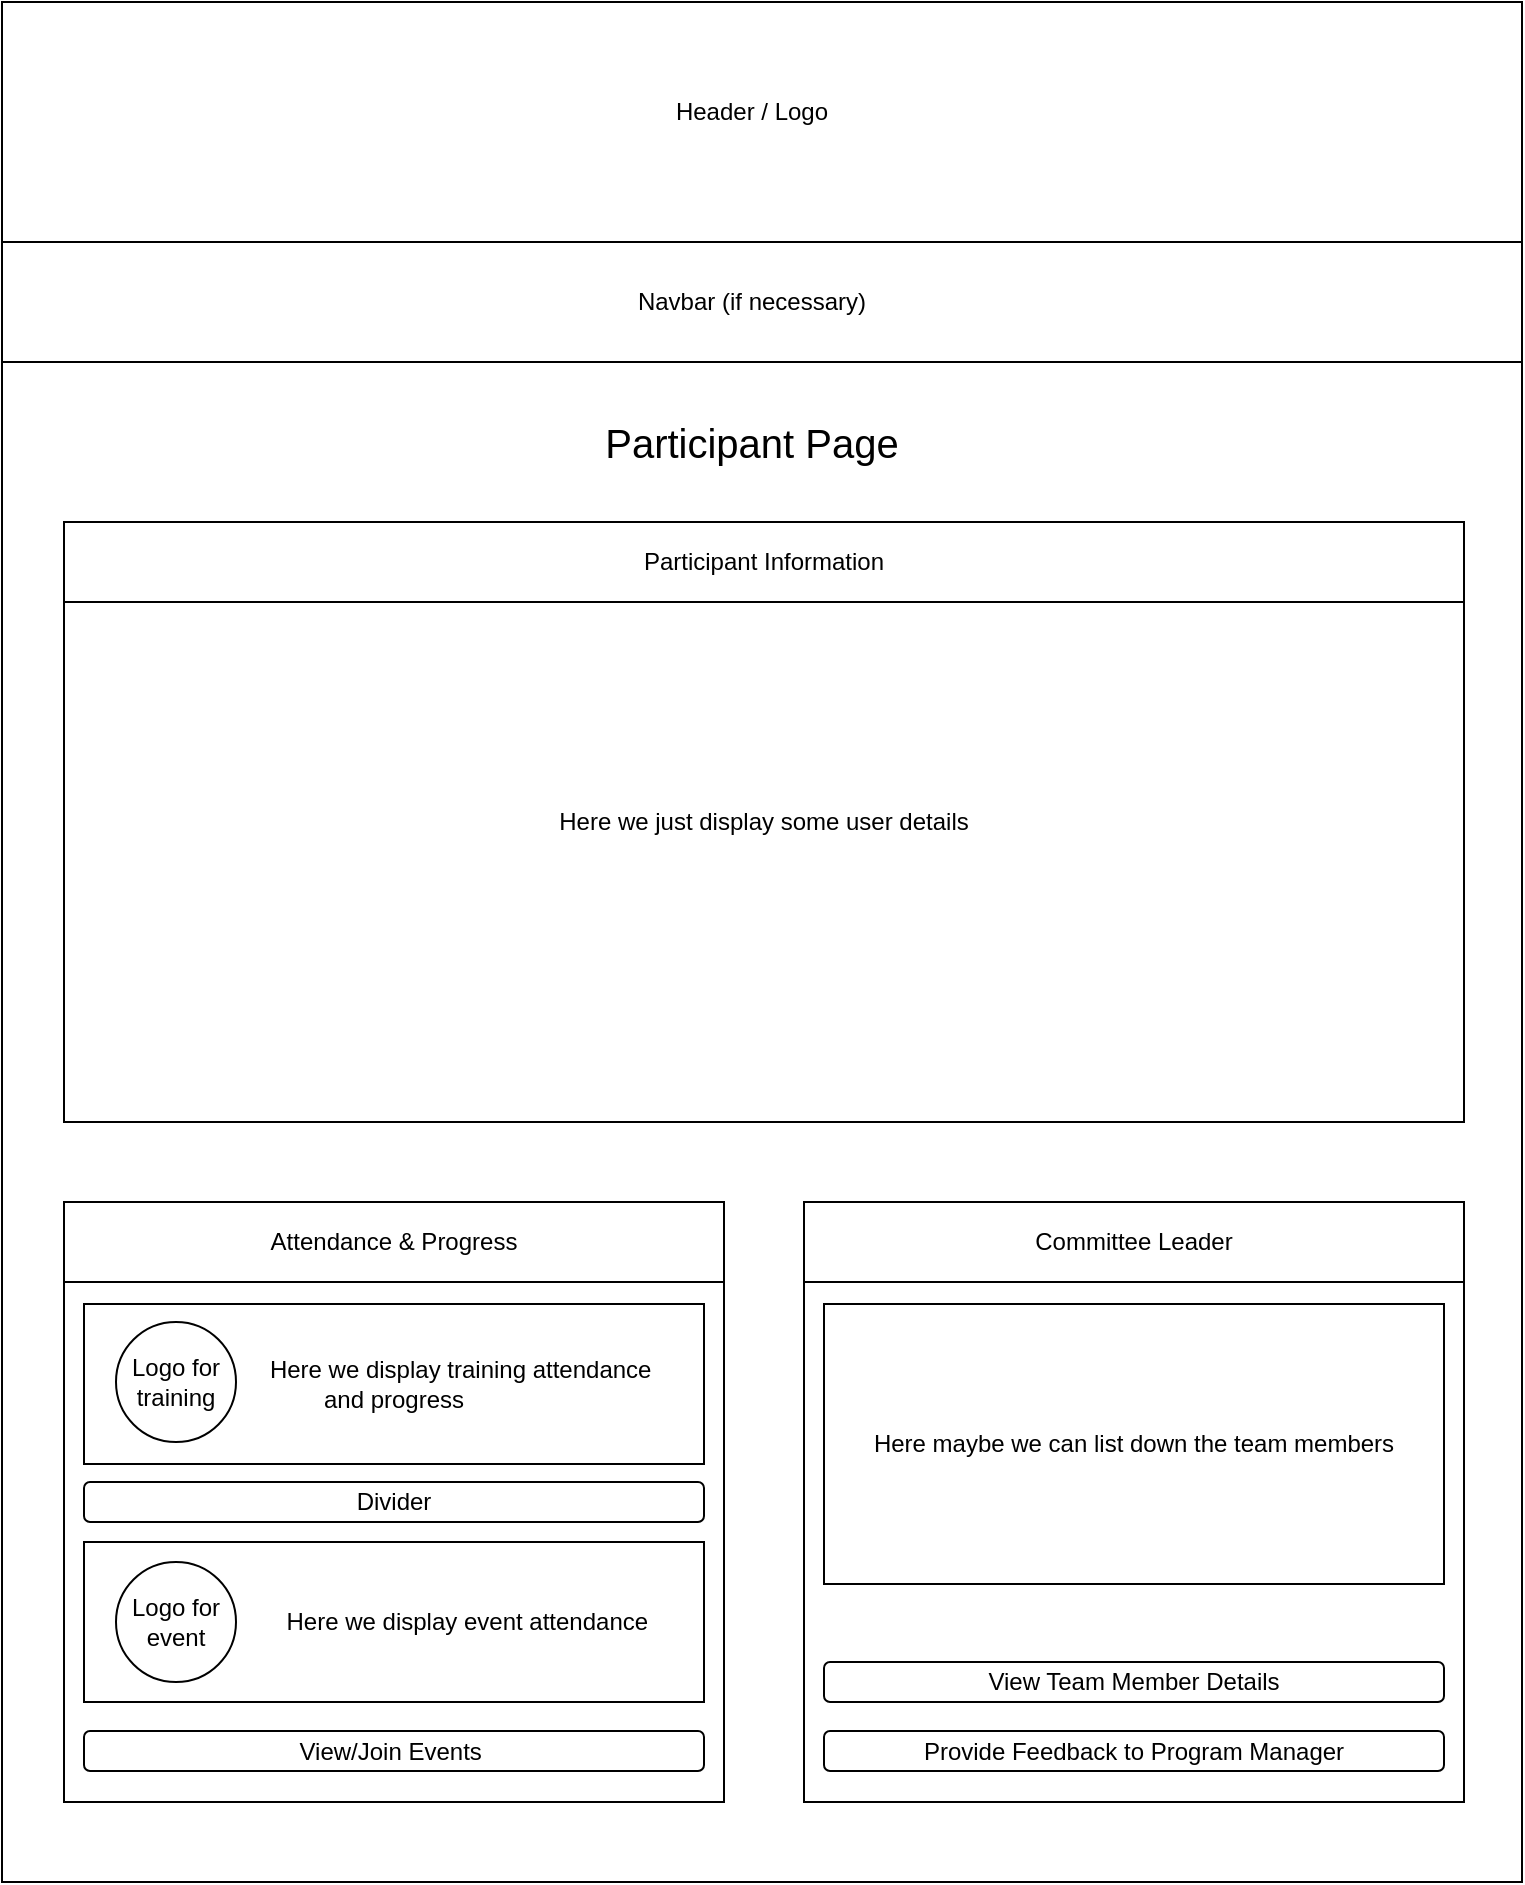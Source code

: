 <mxfile version="13.8.1" type="device" pages="4"><diagram id="6-L5gkRBHpXUwkp8zdeU" name="P&amp;CL"><mxGraphModel dx="865" dy="457" grid="1" gridSize="10" guides="1" tooltips="1" connect="1" arrows="1" fold="1" page="1" pageScale="1" pageWidth="827" pageHeight="1169" math="0" shadow="0"><root><mxCell id="0"/><mxCell id="1" parent="0"/><mxCell id="sf1je8OrrIXCoxaU05Sw-1" value="" style="rounded=0;whiteSpace=wrap;html=1;" vertex="1" parent="1"><mxGeometry x="39" y="40" width="760" height="940" as="geometry"/></mxCell><mxCell id="sf1je8OrrIXCoxaU05Sw-2" value="" style="rounded=0;whiteSpace=wrap;html=1;" vertex="1" parent="1"><mxGeometry x="39" y="160" width="760" height="60" as="geometry"/></mxCell><mxCell id="wRF7YNaYCswyuyDOWKDA-1" value="Header / Logo" style="text;html=1;strokeColor=none;fillColor=none;align=center;verticalAlign=middle;whiteSpace=wrap;rounded=0;" vertex="1" parent="1"><mxGeometry x="346" y="70" width="136" height="50" as="geometry"/></mxCell><mxCell id="wRF7YNaYCswyuyDOWKDA-2" value="Navbar (if necessary)" style="text;html=1;strokeColor=none;fillColor=none;align=center;verticalAlign=middle;whiteSpace=wrap;rounded=0;" vertex="1" parent="1"><mxGeometry x="326" y="180" width="176" height="20" as="geometry"/></mxCell><mxCell id="wRF7YNaYCswyuyDOWKDA-3" value="&lt;font style=&quot;font-size: 20px&quot;&gt;Participant Page&lt;br&gt;&lt;/font&gt;" style="text;html=1;strokeColor=none;fillColor=none;align=center;verticalAlign=middle;whiteSpace=wrap;rounded=0;" vertex="1" parent="1"><mxGeometry x="302" y="230" width="224" height="60" as="geometry"/></mxCell><mxCell id="wRF7YNaYCswyuyDOWKDA-4" value="Here we just display some user details" style="rounded=0;whiteSpace=wrap;html=1;" vertex="1" parent="1"><mxGeometry x="70" y="300" width="700" height="300" as="geometry"/></mxCell><mxCell id="wRF7YNaYCswyuyDOWKDA-5" value="" style="rounded=0;whiteSpace=wrap;html=1;" vertex="1" parent="1"><mxGeometry x="70" y="640" width="330" height="300" as="geometry"/></mxCell><mxCell id="wRF7YNaYCswyuyDOWKDA-6" value="Participant Information" style="rounded=0;whiteSpace=wrap;html=1;" vertex="1" parent="1"><mxGeometry x="70" y="300" width="700" height="40" as="geometry"/></mxCell><mxCell id="wRF7YNaYCswyuyDOWKDA-7" value="Attendance &amp;amp; Progress" style="rounded=0;whiteSpace=wrap;html=1;" vertex="1" parent="1"><mxGeometry x="70" y="640" width="330" height="40" as="geometry"/></mxCell><mxCell id="wRF7YNaYCswyuyDOWKDA-8" value="&amp;nbsp; &amp;nbsp; &amp;nbsp; &amp;nbsp; &amp;nbsp; &amp;nbsp; &amp;nbsp; &amp;nbsp; &amp;nbsp; &amp;nbsp; Here we display training attendance&lt;br&gt;and progress" style="rounded=0;whiteSpace=wrap;html=1;" vertex="1" parent="1"><mxGeometry x="80" y="691" width="310" height="80" as="geometry"/></mxCell><mxCell id="wRF7YNaYCswyuyDOWKDA-9" value="&amp;nbsp; &amp;nbsp; &amp;nbsp; &amp;nbsp; &amp;nbsp; &amp;nbsp; &amp;nbsp; &amp;nbsp; &amp;nbsp; &amp;nbsp; &amp;nbsp; Here we display event attendance" style="rounded=0;whiteSpace=wrap;html=1;" vertex="1" parent="1"><mxGeometry x="80" y="810" width="310" height="80" as="geometry"/></mxCell><mxCell id="wRF7YNaYCswyuyDOWKDA-10" value="Divider" style="rounded=1;whiteSpace=wrap;html=1;" vertex="1" parent="1"><mxGeometry x="80" y="780" width="310" height="20" as="geometry"/></mxCell><mxCell id="wRF7YNaYCswyuyDOWKDA-11" value="View/Join Events&amp;nbsp;" style="rounded=1;whiteSpace=wrap;html=1;" vertex="1" parent="1"><mxGeometry x="80" y="904.5" width="310" height="20" as="geometry"/></mxCell><mxCell id="wRF7YNaYCswyuyDOWKDA-12" value="Logo for training" style="ellipse;whiteSpace=wrap;html=1;aspect=fixed;" vertex="1" parent="1"><mxGeometry x="96" y="700" width="60" height="60" as="geometry"/></mxCell><mxCell id="wRF7YNaYCswyuyDOWKDA-13" value="Logo for event" style="ellipse;whiteSpace=wrap;html=1;aspect=fixed;" vertex="1" parent="1"><mxGeometry x="96" y="820" width="60" height="60" as="geometry"/></mxCell><mxCell id="wRF7YNaYCswyuyDOWKDA-26" value="" style="rounded=0;whiteSpace=wrap;html=1;" vertex="1" parent="1"><mxGeometry x="440" y="640" width="330" height="300" as="geometry"/></mxCell><mxCell id="wRF7YNaYCswyuyDOWKDA-27" value="Committee Leader" style="rounded=0;whiteSpace=wrap;html=1;" vertex="1" parent="1"><mxGeometry x="440" y="640" width="330" height="40" as="geometry"/></mxCell><mxCell id="wRF7YNaYCswyuyDOWKDA-34" value="Here maybe we can list down the team members" style="rounded=0;whiteSpace=wrap;html=1;" vertex="1" parent="1"><mxGeometry x="450" y="691" width="310" height="140" as="geometry"/></mxCell><mxCell id="wRF7YNaYCswyuyDOWKDA-35" value="Provide Feedback to Program Manager" style="rounded=1;whiteSpace=wrap;html=1;" vertex="1" parent="1"><mxGeometry x="450" y="904.5" width="310" height="20" as="geometry"/></mxCell><mxCell id="wjq65QkdTFqthonr6JKq-1" value="View Team Member Details" style="rounded=1;whiteSpace=wrap;html=1;" vertex="1" parent="1"><mxGeometry x="450" y="870" width="310" height="20" as="geometry"/></mxCell></root></mxGraphModel></diagram><diagram id="JwysF1aGLiSc0uvNx13Z" name="PM (main view)"><mxGraphModel dx="1038" dy="548" grid="1" gridSize="10" guides="1" tooltips="1" connect="1" arrows="1" fold="1" page="1" pageScale="1" pageWidth="827" pageHeight="1169" math="0" shadow="0"><root><mxCell id="rHS4IG7OglBADSJ02y-m-0"/><mxCell id="rHS4IG7OglBADSJ02y-m-1" parent="rHS4IG7OglBADSJ02y-m-0"/><mxCell id="ljwl6x5NfRJc1K4GNW4l-0" value="" style="rounded=0;whiteSpace=wrap;html=1;" vertex="1" parent="rHS4IG7OglBADSJ02y-m-1"><mxGeometry x="40" y="40" width="760" height="560" as="geometry"/></mxCell><mxCell id="ljwl6x5NfRJc1K4GNW4l-1" value="" style="rounded=0;whiteSpace=wrap;html=1;" vertex="1" parent="rHS4IG7OglBADSJ02y-m-1"><mxGeometry x="40" y="160" width="760" height="60" as="geometry"/></mxCell><mxCell id="ljwl6x5NfRJc1K4GNW4l-2" value="Header / Logo" style="text;html=1;strokeColor=none;fillColor=none;align=center;verticalAlign=middle;whiteSpace=wrap;rounded=0;" vertex="1" parent="rHS4IG7OglBADSJ02y-m-1"><mxGeometry x="346" y="70" width="136" height="50" as="geometry"/></mxCell><mxCell id="ljwl6x5NfRJc1K4GNW4l-3" value="Navbar (If necessary)" style="text;html=1;strokeColor=none;fillColor=none;align=center;verticalAlign=middle;whiteSpace=wrap;rounded=0;" vertex="1" parent="rHS4IG7OglBADSJ02y-m-1"><mxGeometry x="352" y="180" width="136" height="20" as="geometry"/></mxCell><mxCell id="ljwl6x5NfRJc1K4GNW4l-4" value="&lt;font style=&quot;font-size: 20px&quot;&gt;Program Manager Page (main)&lt;br&gt;&lt;/font&gt;" style="text;html=1;strokeColor=none;fillColor=none;align=center;verticalAlign=middle;whiteSpace=wrap;rounded=0;" vertex="1" parent="rHS4IG7OglBADSJ02y-m-1"><mxGeometry x="230" y="230" width="368" height="60" as="geometry"/></mxCell><mxCell id="ljwl6x5NfRJc1K4GNW4l-22" value="View Participants" style="rounded=1;whiteSpace=wrap;html=1;" vertex="1" parent="rHS4IG7OglBADSJ02y-m-1"><mxGeometry x="70" y="500" width="330" height="60" as="geometry"/></mxCell><mxCell id="KcZyaQEAMTBEXK2vr7Gd-0" value="if necessary" style="rounded=0;whiteSpace=wrap;html=1;" vertex="1" parent="rHS4IG7OglBADSJ02y-m-1"><mxGeometry x="70" y="290" width="700" height="180" as="geometry"/></mxCell><mxCell id="KcZyaQEAMTBEXK2vr7Gd-1" value="Program Manager Details" style="rounded=0;whiteSpace=wrap;html=1;" vertex="1" parent="rHS4IG7OglBADSJ02y-m-1"><mxGeometry x="70" y="290" width="700" height="40" as="geometry"/></mxCell><mxCell id="KcZyaQEAMTBEXK2vr7Gd-5" value="Edit Training &amp;amp; Events" style="rounded=1;whiteSpace=wrap;html=1;" vertex="1" parent="rHS4IG7OglBADSJ02y-m-1"><mxGeometry x="440" y="500" width="330" height="60" as="geometry"/></mxCell></root></mxGraphModel></diagram><diagram id="FP_7EPAumTtSj5DEFbl-" name="PM (View Participant)"><mxGraphModel dx="1038" dy="548" grid="1" gridSize="10" guides="1" tooltips="1" connect="1" arrows="1" fold="1" page="1" pageScale="1" pageWidth="827" pageHeight="1169" math="0" shadow="0"><root><mxCell id="efv-4qdtXsHLa6FNJU-M-0"/><mxCell id="efv-4qdtXsHLa6FNJU-M-1" parent="efv-4qdtXsHLa6FNJU-M-0"/><mxCell id="PjAe7mxegg2f2_1GoGJK-0" value="" style="rounded=0;whiteSpace=wrap;html=1;" vertex="1" parent="efv-4qdtXsHLa6FNJU-M-1"><mxGeometry x="40" y="40" width="760" height="680" as="geometry"/></mxCell><mxCell id="PjAe7mxegg2f2_1GoGJK-1" value="" style="rounded=0;whiteSpace=wrap;html=1;" vertex="1" parent="efv-4qdtXsHLa6FNJU-M-1"><mxGeometry x="40" y="160" width="760" height="60" as="geometry"/></mxCell><mxCell id="w0XieddF2yr6fhZK-r96-0" value="Header / Logo" style="text;html=1;strokeColor=none;fillColor=none;align=center;verticalAlign=middle;whiteSpace=wrap;rounded=0;" vertex="1" parent="efv-4qdtXsHLa6FNJU-M-1"><mxGeometry x="346" y="70" width="136" height="50" as="geometry"/></mxCell><mxCell id="JzXS-pwuba8WbQA4nWHg-0" value="Navbar (If necessary)" style="text;html=1;strokeColor=none;fillColor=none;align=center;verticalAlign=middle;whiteSpace=wrap;rounded=0;" vertex="1" parent="efv-4qdtXsHLa6FNJU-M-1"><mxGeometry x="352" y="180" width="136" height="20" as="geometry"/></mxCell><mxCell id="wekig_HWovkIwZG6S21x-0" value="&lt;font style=&quot;font-size: 20px&quot;&gt;Program Manager Page (when viewing participant)&lt;br&gt;&lt;/font&gt;" style="text;html=1;strokeColor=none;fillColor=none;align=center;verticalAlign=middle;whiteSpace=wrap;rounded=0;" vertex="1" parent="efv-4qdtXsHLa6FNJU-M-1"><mxGeometry x="230" y="230" width="368" height="60" as="geometry"/></mxCell><mxCell id="W9jyScqWSoXT9dqacfmS-0" value="" style="rounded=0;whiteSpace=wrap;html=1;" vertex="1" parent="efv-4qdtXsHLa6FNJU-M-1"><mxGeometry x="70" y="310" width="330" height="290" as="geometry"/></mxCell><mxCell id="W9jyScqWSoXT9dqacfmS-1" value="Attendance" style="rounded=0;whiteSpace=wrap;html=1;" vertex="1" parent="efv-4qdtXsHLa6FNJU-M-1"><mxGeometry x="70" y="310" width="330" height="40" as="geometry"/></mxCell><mxCell id="xQmQ9dXf__PA1VyX5FOF-0" value="&amp;nbsp; &amp;nbsp; &amp;nbsp; &amp;nbsp; &amp;nbsp; &amp;nbsp; &amp;nbsp; &amp;nbsp; &amp;nbsp; &amp;nbsp; Here we display training attendance&lt;br&gt;" style="rounded=0;whiteSpace=wrap;html=1;" vertex="1" parent="efv-4qdtXsHLa6FNJU-M-1"><mxGeometry x="80" y="360" width="310" height="80" as="geometry"/></mxCell><mxCell id="xQmQ9dXf__PA1VyX5FOF-1" value="Logo for training" style="ellipse;whiteSpace=wrap;html=1;aspect=fixed;" vertex="1" parent="efv-4qdtXsHLa6FNJU-M-1"><mxGeometry x="96" y="369" width="60" height="60" as="geometry"/></mxCell><mxCell id="XKhufUB7b4B002zIeXC5-2" value="Edit" style="rounded=1;whiteSpace=wrap;html=1;" vertex="1" parent="efv-4qdtXsHLa6FNJU-M-1"><mxGeometry x="270" y="450" width="120" height="20" as="geometry"/></mxCell><mxCell id="XKhufUB7b4B002zIeXC5-3" value="Edit" style="rounded=1;whiteSpace=wrap;html=1;" vertex="1" parent="efv-4qdtXsHLa6FNJU-M-1"><mxGeometry x="270" y="570" width="120" height="20" as="geometry"/></mxCell><mxCell id="CNez-OErz4ffAuV8-OEP-0" value="&amp;nbsp; &amp;nbsp; &amp;nbsp; &amp;nbsp; &amp;nbsp; &amp;nbsp; &amp;nbsp; &amp;nbsp; &amp;nbsp; &amp;nbsp; &amp;nbsp; Here we display event attendance" style="rounded=0;whiteSpace=wrap;html=1;" vertex="1" parent="efv-4qdtXsHLa6FNJU-M-1"><mxGeometry x="80" y="480" width="310" height="80" as="geometry"/></mxCell><mxCell id="CNez-OErz4ffAuV8-OEP-1" value="Logo for event" style="ellipse;whiteSpace=wrap;html=1;aspect=fixed;" vertex="1" parent="efv-4qdtXsHLa6FNJU-M-1"><mxGeometry x="96" y="490" width="60" height="60" as="geometry"/></mxCell><mxCell id="CNez-OErz4ffAuV8-OEP-2" value="" style="rounded=0;whiteSpace=wrap;html=1;" vertex="1" parent="efv-4qdtXsHLa6FNJU-M-1"><mxGeometry x="440" y="310" width="330" height="290" as="geometry"/></mxCell><mxCell id="CNez-OErz4ffAuV8-OEP-3" value="Training Progress" style="rounded=0;whiteSpace=wrap;html=1;" vertex="1" parent="efv-4qdtXsHLa6FNJU-M-1"><mxGeometry x="440" y="310" width="330" height="40" as="geometry"/></mxCell><mxCell id="CNez-OErz4ffAuV8-OEP-4" value="Display progress (No. of training)" style="rounded=0;whiteSpace=wrap;html=1;" vertex="1" parent="efv-4qdtXsHLa6FNJU-M-1"><mxGeometry x="450" y="360" width="310" height="80" as="geometry"/></mxCell><mxCell id="CNez-OErz4ffAuV8-OEP-7" value="Edit" style="rounded=1;whiteSpace=wrap;html=1;" vertex="1" parent="efv-4qdtXsHLa6FNJU-M-1"><mxGeometry x="640" y="450" width="120" height="20" as="geometry"/></mxCell><mxCell id="CNez-OErz4ffAuV8-OEP-11" value="Display level of engagement" style="rounded=0;whiteSpace=wrap;html=1;" vertex="1" parent="efv-4qdtXsHLa6FNJU-M-1"><mxGeometry x="66" y="620" width="704" height="70" as="geometry"/></mxCell></root></mxGraphModel></diagram><diagram id="vmzTrekkePd7yFLD_sEU" name="TeamView"><mxGraphModel dx="1221" dy="645" grid="1" gridSize="10" guides="1" tooltips="1" connect="1" arrows="1" fold="1" page="1" pageScale="1" pageWidth="827" pageHeight="1169" math="0" shadow="0"><root><mxCell id="sD8r2yq41eeZAPBhk0kB-0"/><mxCell id="sD8r2yq41eeZAPBhk0kB-1" parent="sD8r2yq41eeZAPBhk0kB-0"/><mxCell id="5r6I-1g9bmx2lnasqe7i-0" value="" style="rounded=0;whiteSpace=wrap;html=1;" vertex="1" parent="sD8r2yq41eeZAPBhk0kB-1"><mxGeometry x="40" y="40" width="760" height="920" as="geometry"/></mxCell><mxCell id="5r6I-1g9bmx2lnasqe7i-1" value="" style="rounded=0;whiteSpace=wrap;html=1;" vertex="1" parent="sD8r2yq41eeZAPBhk0kB-1"><mxGeometry x="40" y="160" width="760" height="60" as="geometry"/></mxCell><mxCell id="5r6I-1g9bmx2lnasqe7i-2" value="Header / Logo" style="text;html=1;strokeColor=none;fillColor=none;align=center;verticalAlign=middle;whiteSpace=wrap;rounded=0;" vertex="1" parent="sD8r2yq41eeZAPBhk0kB-1"><mxGeometry x="346" y="70" width="136" height="50" as="geometry"/></mxCell><mxCell id="5r6I-1g9bmx2lnasqe7i-3" value="Navbar (If necessary)" style="text;html=1;strokeColor=none;fillColor=none;align=center;verticalAlign=middle;whiteSpace=wrap;rounded=0;" vertex="1" parent="sD8r2yq41eeZAPBhk0kB-1"><mxGeometry x="311" y="180" width="206" height="20" as="geometry"/></mxCell><mxCell id="5r6I-1g9bmx2lnasqe7i-4" value="&lt;font style=&quot;font-size: 20px&quot;&gt;Team Members&lt;br&gt;&lt;/font&gt;" style="text;html=1;strokeColor=none;fillColor=none;align=center;verticalAlign=middle;whiteSpace=wrap;rounded=0;" vertex="1" parent="sD8r2yq41eeZAPBhk0kB-1"><mxGeometry x="302" y="230" width="224" height="60" as="geometry"/></mxCell><mxCell id="VV1Rn_3dvqlqXqtft0fM-0" value="" style="rounded=0;whiteSpace=wrap;html=1;" vertex="1" parent="sD8r2yq41eeZAPBhk0kB-1"><mxGeometry x="60" y="290" width="330" height="290" as="geometry"/></mxCell><mxCell id="VV1Rn_3dvqlqXqtft0fM-1" value="Team Member Name" style="rounded=0;whiteSpace=wrap;html=1;" vertex="1" parent="sD8r2yq41eeZAPBhk0kB-1"><mxGeometry x="60" y="290" width="330" height="40" as="geometry"/></mxCell><mxCell id="VV1Rn_3dvqlqXqtft0fM-2" value="&amp;nbsp; &amp;nbsp; &amp;nbsp; &amp;nbsp; &amp;nbsp; &amp;nbsp; &amp;nbsp; &amp;nbsp; &amp;nbsp; &amp;nbsp; Here we display training attendance&lt;br&gt;and progress" style="rounded=0;whiteSpace=wrap;html=1;" vertex="1" parent="sD8r2yq41eeZAPBhk0kB-1"><mxGeometry x="70" y="370" width="310" height="80" as="geometry"/></mxCell><mxCell id="VV1Rn_3dvqlqXqtft0fM-3" value="&amp;nbsp; &amp;nbsp; &amp;nbsp; &amp;nbsp; &amp;nbsp; &amp;nbsp; &amp;nbsp; &amp;nbsp; &amp;nbsp; &amp;nbsp; &amp;nbsp; Here we display event attendance" style="rounded=0;whiteSpace=wrap;html=1;" vertex="1" parent="sD8r2yq41eeZAPBhk0kB-1"><mxGeometry x="70" y="490" width="310" height="80" as="geometry"/></mxCell><mxCell id="VV1Rn_3dvqlqXqtft0fM-6" value="Logo for training" style="ellipse;whiteSpace=wrap;html=1;aspect=fixed;" vertex="1" parent="sD8r2yq41eeZAPBhk0kB-1"><mxGeometry x="86" y="380" width="60" height="60" as="geometry"/></mxCell><mxCell id="VV1Rn_3dvqlqXqtft0fM-7" value="Logo for event" style="ellipse;whiteSpace=wrap;html=1;aspect=fixed;" vertex="1" parent="sD8r2yq41eeZAPBhk0kB-1"><mxGeometry x="86" y="500" width="60" height="60" as="geometry"/></mxCell><mxCell id="gshgzbOM3z7tl6_cUiNc-0" value="Training" style="text;html=1;strokeColor=none;fillColor=none;align=center;verticalAlign=middle;whiteSpace=wrap;rounded=0;" vertex="1" parent="sD8r2yq41eeZAPBhk0kB-1"><mxGeometry x="70" y="340" width="70" height="20" as="geometry"/></mxCell><mxCell id="gshgzbOM3z7tl6_cUiNc-1" value="Events" style="text;html=1;strokeColor=none;fillColor=none;align=center;verticalAlign=middle;whiteSpace=wrap;rounded=0;" vertex="1" parent="sD8r2yq41eeZAPBhk0kB-1"><mxGeometry x="76" y="460" width="70" height="20" as="geometry"/></mxCell><mxCell id="gshgzbOM3z7tl6_cUiNc-2" value="" style="rounded=0;whiteSpace=wrap;html=1;" vertex="1" parent="sD8r2yq41eeZAPBhk0kB-1"><mxGeometry x="450" y="290" width="330" height="290" as="geometry"/></mxCell><mxCell id="gshgzbOM3z7tl6_cUiNc-3" value="Team Member Name" style="rounded=0;whiteSpace=wrap;html=1;" vertex="1" parent="sD8r2yq41eeZAPBhk0kB-1"><mxGeometry x="450" y="290" width="330" height="40" as="geometry"/></mxCell><mxCell id="gshgzbOM3z7tl6_cUiNc-4" value="&amp;nbsp; &amp;nbsp; &amp;nbsp; &amp;nbsp; &amp;nbsp; &amp;nbsp; &amp;nbsp; &amp;nbsp; &amp;nbsp; &amp;nbsp; Here we display training attendance&lt;br&gt;and progress" style="rounded=0;whiteSpace=wrap;html=1;" vertex="1" parent="sD8r2yq41eeZAPBhk0kB-1"><mxGeometry x="460" y="370" width="310" height="80" as="geometry"/></mxCell><mxCell id="gshgzbOM3z7tl6_cUiNc-5" value="&amp;nbsp; &amp;nbsp; &amp;nbsp; &amp;nbsp; &amp;nbsp; &amp;nbsp; &amp;nbsp; &amp;nbsp; &amp;nbsp; &amp;nbsp; &amp;nbsp; Here we display event attendance" style="rounded=0;whiteSpace=wrap;html=1;" vertex="1" parent="sD8r2yq41eeZAPBhk0kB-1"><mxGeometry x="460" y="490" width="310" height="80" as="geometry"/></mxCell><mxCell id="gshgzbOM3z7tl6_cUiNc-6" value="Logo for training" style="ellipse;whiteSpace=wrap;html=1;aspect=fixed;" vertex="1" parent="sD8r2yq41eeZAPBhk0kB-1"><mxGeometry x="476" y="380" width="60" height="60" as="geometry"/></mxCell><mxCell id="gshgzbOM3z7tl6_cUiNc-7" value="Logo for event" style="ellipse;whiteSpace=wrap;html=1;aspect=fixed;" vertex="1" parent="sD8r2yq41eeZAPBhk0kB-1"><mxGeometry x="476" y="500" width="60" height="60" as="geometry"/></mxCell><mxCell id="gshgzbOM3z7tl6_cUiNc-8" value="Training" style="text;html=1;strokeColor=none;fillColor=none;align=center;verticalAlign=middle;whiteSpace=wrap;rounded=0;" vertex="1" parent="sD8r2yq41eeZAPBhk0kB-1"><mxGeometry x="460" y="340" width="70" height="20" as="geometry"/></mxCell><mxCell id="gshgzbOM3z7tl6_cUiNc-9" value="Events" style="text;html=1;strokeColor=none;fillColor=none;align=center;verticalAlign=middle;whiteSpace=wrap;rounded=0;" vertex="1" parent="sD8r2yq41eeZAPBhk0kB-1"><mxGeometry x="466" y="460" width="70" height="20" as="geometry"/></mxCell><mxCell id="gshgzbOM3z7tl6_cUiNc-10" value="" style="rounded=0;whiteSpace=wrap;html=1;" vertex="1" parent="sD8r2yq41eeZAPBhk0kB-1"><mxGeometry x="60" y="640" width="330" height="290" as="geometry"/></mxCell><mxCell id="gshgzbOM3z7tl6_cUiNc-11" value="Team Member Name" style="rounded=0;whiteSpace=wrap;html=1;" vertex="1" parent="sD8r2yq41eeZAPBhk0kB-1"><mxGeometry x="60" y="640" width="330" height="40" as="geometry"/></mxCell><mxCell id="gshgzbOM3z7tl6_cUiNc-12" value="&amp;nbsp; &amp;nbsp; &amp;nbsp; &amp;nbsp; &amp;nbsp; &amp;nbsp; &amp;nbsp; &amp;nbsp; &amp;nbsp; &amp;nbsp; Here we display training attendance&lt;br&gt;and progress" style="rounded=0;whiteSpace=wrap;html=1;" vertex="1" parent="sD8r2yq41eeZAPBhk0kB-1"><mxGeometry x="70" y="720" width="310" height="80" as="geometry"/></mxCell><mxCell id="gshgzbOM3z7tl6_cUiNc-13" value="&amp;nbsp; &amp;nbsp; &amp;nbsp; &amp;nbsp; &amp;nbsp; &amp;nbsp; &amp;nbsp; &amp;nbsp; &amp;nbsp; &amp;nbsp; &amp;nbsp; Here we display event attendance" style="rounded=0;whiteSpace=wrap;html=1;" vertex="1" parent="sD8r2yq41eeZAPBhk0kB-1"><mxGeometry x="70" y="840" width="310" height="80" as="geometry"/></mxCell><mxCell id="gshgzbOM3z7tl6_cUiNc-14" value="Logo for training" style="ellipse;whiteSpace=wrap;html=1;aspect=fixed;" vertex="1" parent="sD8r2yq41eeZAPBhk0kB-1"><mxGeometry x="86" y="730" width="60" height="60" as="geometry"/></mxCell><mxCell id="gshgzbOM3z7tl6_cUiNc-15" value="Logo for event" style="ellipse;whiteSpace=wrap;html=1;aspect=fixed;" vertex="1" parent="sD8r2yq41eeZAPBhk0kB-1"><mxGeometry x="86" y="850" width="60" height="60" as="geometry"/></mxCell><mxCell id="gshgzbOM3z7tl6_cUiNc-16" value="Training" style="text;html=1;strokeColor=none;fillColor=none;align=center;verticalAlign=middle;whiteSpace=wrap;rounded=0;" vertex="1" parent="sD8r2yq41eeZAPBhk0kB-1"><mxGeometry x="70" y="690" width="70" height="20" as="geometry"/></mxCell><mxCell id="gshgzbOM3z7tl6_cUiNc-17" value="Events" style="text;html=1;strokeColor=none;fillColor=none;align=center;verticalAlign=middle;whiteSpace=wrap;rounded=0;" vertex="1" parent="sD8r2yq41eeZAPBhk0kB-1"><mxGeometry x="76" y="810" width="70" height="20" as="geometry"/></mxCell><mxCell id="gshgzbOM3z7tl6_cUiNc-18" value="" style="rounded=0;whiteSpace=wrap;html=1;" vertex="1" parent="sD8r2yq41eeZAPBhk0kB-1"><mxGeometry x="450" y="640" width="330" height="290" as="geometry"/></mxCell><mxCell id="gshgzbOM3z7tl6_cUiNc-19" value="Team Member Name" style="rounded=0;whiteSpace=wrap;html=1;" vertex="1" parent="sD8r2yq41eeZAPBhk0kB-1"><mxGeometry x="450" y="640" width="330" height="40" as="geometry"/></mxCell><mxCell id="gshgzbOM3z7tl6_cUiNc-20" value="&amp;nbsp; &amp;nbsp; &amp;nbsp; &amp;nbsp; &amp;nbsp; &amp;nbsp; &amp;nbsp; &amp;nbsp; &amp;nbsp; &amp;nbsp; Here we display training attendance&lt;br&gt;and progress" style="rounded=0;whiteSpace=wrap;html=1;" vertex="1" parent="sD8r2yq41eeZAPBhk0kB-1"><mxGeometry x="460" y="720" width="310" height="80" as="geometry"/></mxCell><mxCell id="gshgzbOM3z7tl6_cUiNc-21" value="&amp;nbsp; &amp;nbsp; &amp;nbsp; &amp;nbsp; &amp;nbsp; &amp;nbsp; &amp;nbsp; &amp;nbsp; &amp;nbsp; &amp;nbsp; &amp;nbsp; Here we display event attendance" style="rounded=0;whiteSpace=wrap;html=1;" vertex="1" parent="sD8r2yq41eeZAPBhk0kB-1"><mxGeometry x="460" y="840" width="310" height="80" as="geometry"/></mxCell><mxCell id="gshgzbOM3z7tl6_cUiNc-22" value="Logo for training" style="ellipse;whiteSpace=wrap;html=1;aspect=fixed;" vertex="1" parent="sD8r2yq41eeZAPBhk0kB-1"><mxGeometry x="476" y="730" width="60" height="60" as="geometry"/></mxCell><mxCell id="gshgzbOM3z7tl6_cUiNc-23" value="Logo for event" style="ellipse;whiteSpace=wrap;html=1;aspect=fixed;" vertex="1" parent="sD8r2yq41eeZAPBhk0kB-1"><mxGeometry x="476" y="850" width="60" height="60" as="geometry"/></mxCell><mxCell id="gshgzbOM3z7tl6_cUiNc-24" value="Training" style="text;html=1;strokeColor=none;fillColor=none;align=center;verticalAlign=middle;whiteSpace=wrap;rounded=0;" vertex="1" parent="sD8r2yq41eeZAPBhk0kB-1"><mxGeometry x="460" y="690" width="70" height="20" as="geometry"/></mxCell><mxCell id="gshgzbOM3z7tl6_cUiNc-25" value="Events" style="text;html=1;strokeColor=none;fillColor=none;align=center;verticalAlign=middle;whiteSpace=wrap;rounded=0;" vertex="1" parent="sD8r2yq41eeZAPBhk0kB-1"><mxGeometry x="466" y="810" width="70" height="20" as="geometry"/></mxCell></root></mxGraphModel></diagram></mxfile>